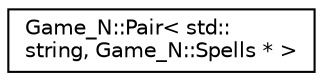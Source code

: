 digraph "Graphical Class Hierarchy"
{
 // LATEX_PDF_SIZE
  edge [fontname="Helvetica",fontsize="10",labelfontname="Helvetica",labelfontsize="10"];
  node [fontname="Helvetica",fontsize="10",shape=record];
  rankdir="LR";
  Node0 [label="Game_N::Pair\< std::\lstring, Game_N::Spells * \>",height=0.2,width=0.4,color="black", fillcolor="white", style="filled",URL="$structGame__N_1_1Pair.html",tooltip=" "];
}
